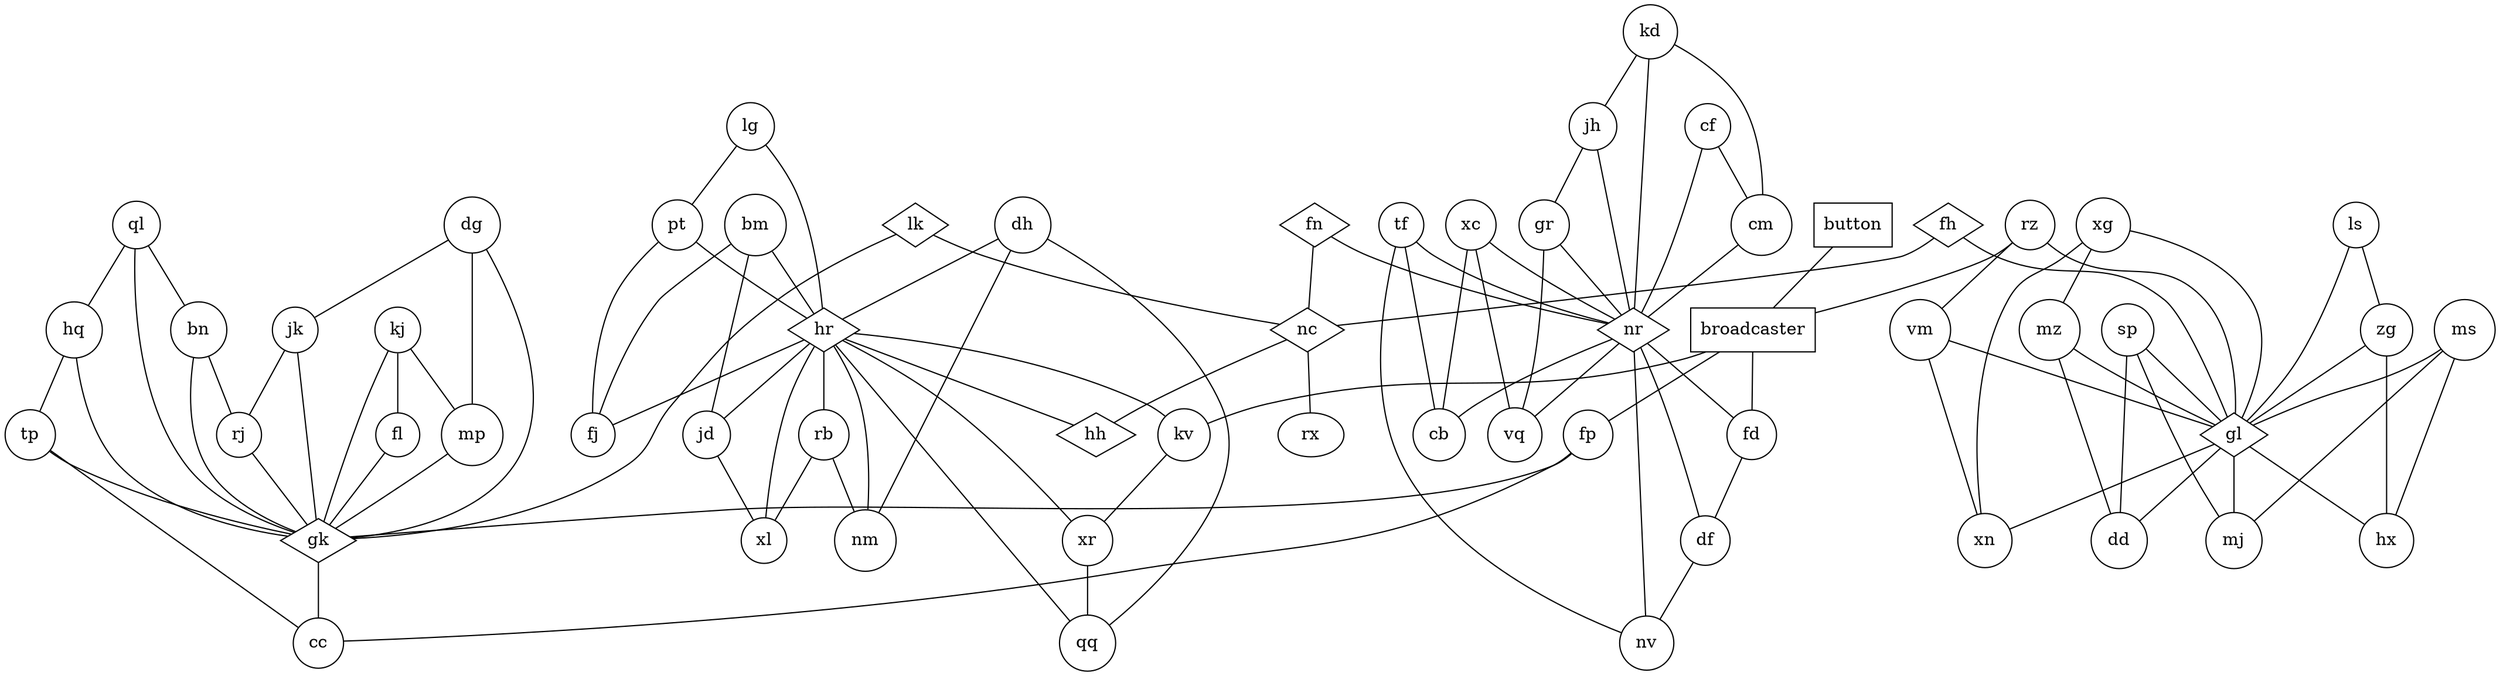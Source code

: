 strict graph  {
button [shape=box];
ls [shape=circle];
rz [shape=circle];
broadcaster [shape=box];
ql [shape=circle];
bm [shape=circle];
fp [shape=circle];
lk [shape=diamond];
xg [shape=circle];
dg [shape=circle];
zg [shape=circle];
lg [shape=circle];
pt [shape=circle];
sp [shape=circle];
ms [shape=circle];
kj [shape=circle];
bn [shape=circle];
xc [shape=circle];
fl [shape=circle];
dh [shape=circle];
jk [shape=circle];
tf [shape=circle];
kd [shape=circle];
hr [shape=diamond];
kv [shape=circle];
hq [shape=circle];
fn [shape=diamond];
vm [shape=circle];
jh [shape=circle];
mz [shape=circle];
tp [shape=circle];
cf [shape=circle];
gr [shape=circle];
jd [shape=circle];
xr [shape=circle];
cm [shape=circle];
fh [shape=diamond];
rb [shape=circle];
nc [shape=diamond];
mp [shape=circle];
nr [shape=diamond];
gl [shape=diamond];
rj [shape=circle];
hh [shape=diamond];
fd [shape=circle];
gk [shape=diamond];
fj [shape=circle];
qq [shape=circle];
df [shape=circle];
mj [shape=circle];
xn [shape=circle];
cc [shape=circle];
nm [shape=circle];
dd [shape=circle];
vq [shape=circle];
cb [shape=circle];
nv [shape=circle];
xl [shape=circle];
hx [shape=circle];
rx;
button -- broadcaster;
ls -- gl;
ls -- zg;
rz -- vm;
rz -- gl;
rz -- broadcaster;
broadcaster -- fp;
broadcaster -- kv;
broadcaster -- fd;
ql -- bn;
ql -- hq;
ql -- gk;
bm -- hr;
bm -- fj;
bm -- jd;
fp -- cc;
fp -- gk;
lk -- nc;
lk -- gk;
xg -- gl;
xg -- mz;
xg -- xn;
dg -- gk;
dg -- mp;
dg -- jk;
zg -- gl;
zg -- hx;
lg -- hr;
lg -- pt;
pt -- hr;
pt -- fj;
sp -- mj;
sp -- gl;
sp -- dd;
ms -- gl;
ms -- hx;
ms -- mj;
kj -- fl;
kj -- gk;
kj -- mp;
bn -- rj;
bn -- gk;
xc -- vq;
xc -- nr;
xc -- cb;
fl -- gk;
dh -- hr;
dh -- nm;
dh -- qq;
jk -- gk;
jk -- rj;
tf -- cb;
tf -- nr;
tf -- nv;
kd -- cm;
kd -- nr;
kd -- jh;
hr -- hh;
hr -- kv;
hr -- xl;
hr -- qq;
hr -- jd;
hr -- xr;
hr -- rb;
hr -- fj;
hr -- nm;
kv -- xr;
hq -- tp;
hq -- gk;
fn -- nc;
fn -- nr;
vm -- gl;
vm -- xn;
jh -- nr;
jh -- gr;
mz -- dd;
mz -- gl;
tp -- gk;
tp -- cc;
cf -- nr;
cf -- cm;
gr -- nr;
gr -- vq;
jd -- xl;
xr -- qq;
cm -- nr;
fh -- nc;
fh -- gl;
rb -- xl;
rb -- nm;
nc -- rx;
nc -- hh;
mp -- gk;
nr -- fd;
nr -- cb;
nr -- vq;
nr -- df;
nr -- nv;
gl -- xn;
gl -- mj;
gl -- dd;
gl -- hx;
rj -- gk;
fd -- df;
gk -- cc;
df -- nv;
}
